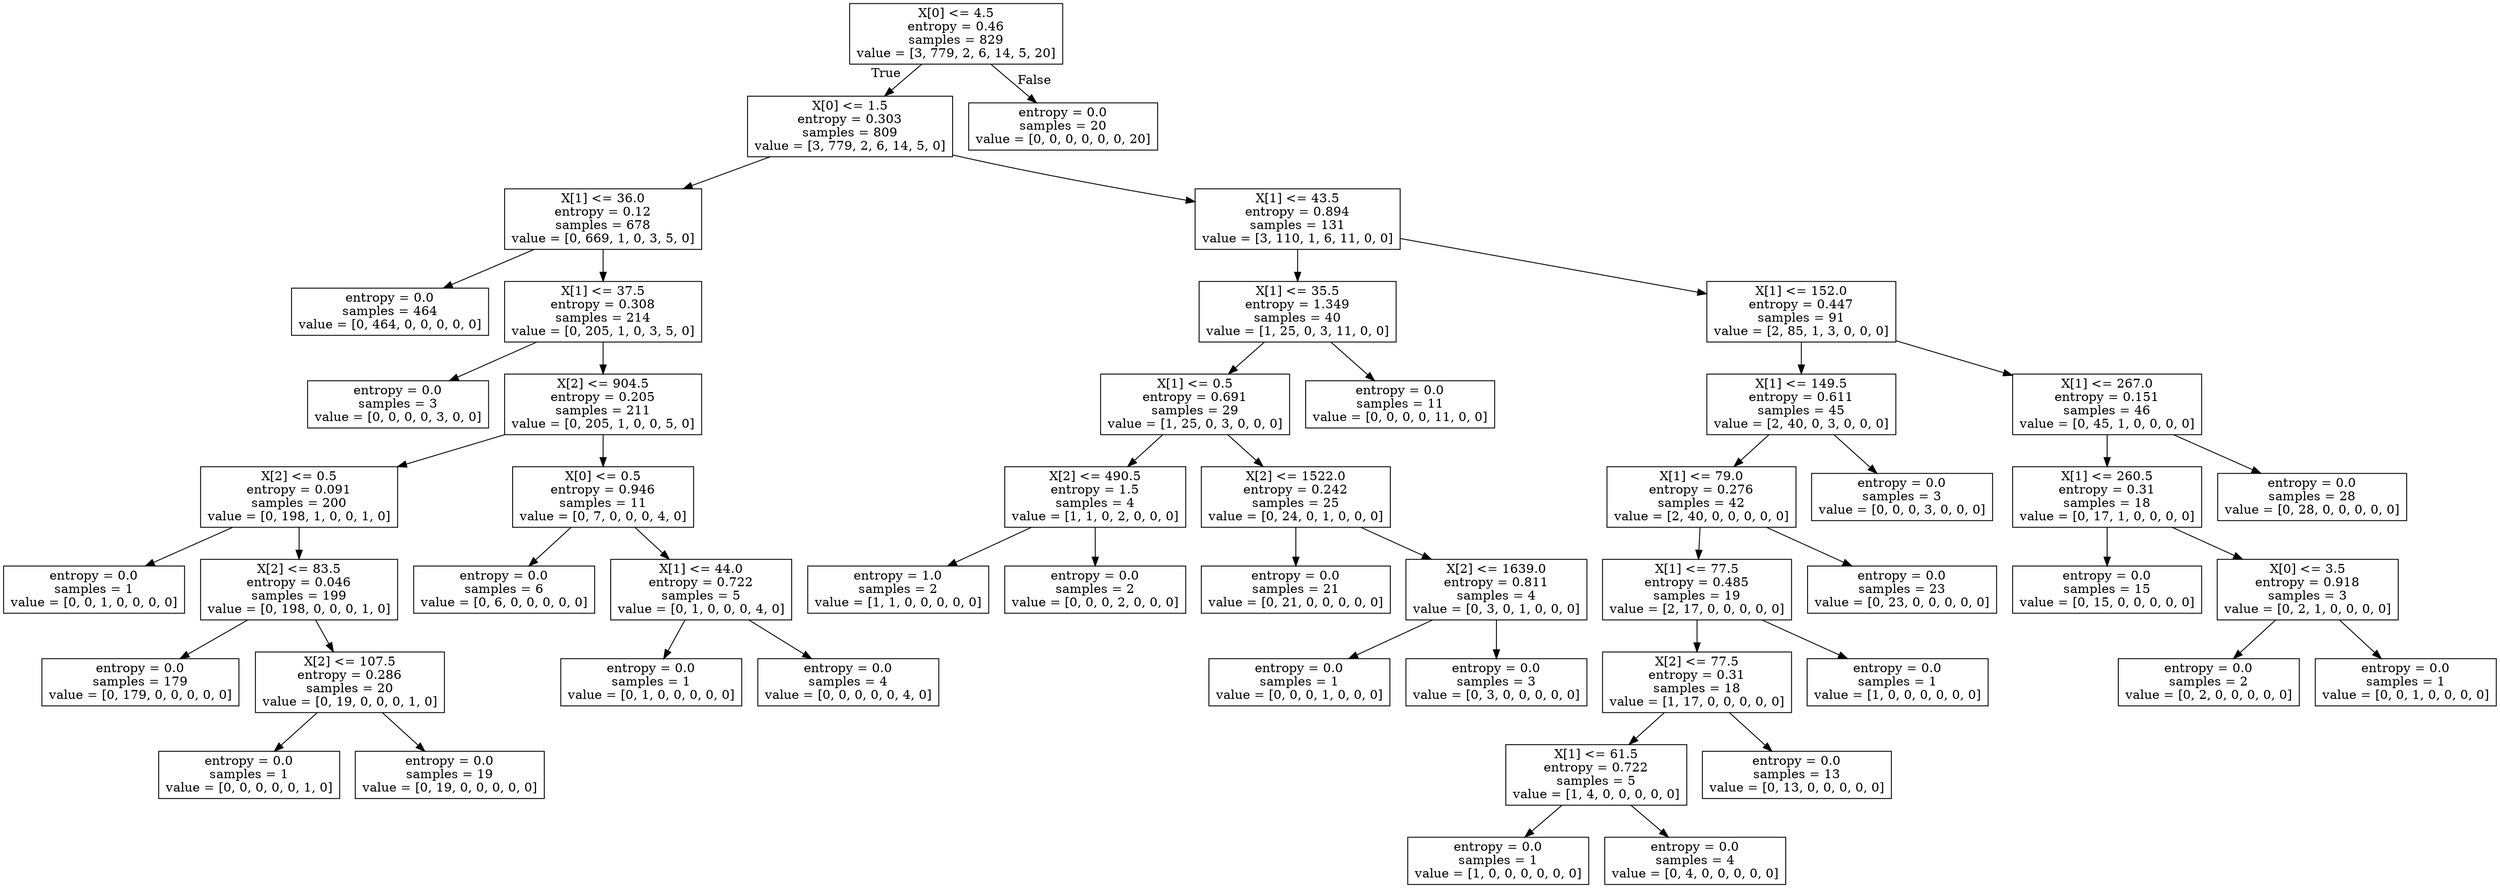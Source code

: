 digraph Tree {
node [shape=box] ;
0 [label="X[0] <= 4.5\nentropy = 0.46\nsamples = 829\nvalue = [3, 779, 2, 6, 14, 5, 20]"] ;
1 [label="X[0] <= 1.5\nentropy = 0.303\nsamples = 809\nvalue = [3, 779, 2, 6, 14, 5, 0]"] ;
0 -> 1 [labeldistance=2.5, labelangle=45, headlabel="True"] ;
2 [label="X[1] <= 36.0\nentropy = 0.12\nsamples = 678\nvalue = [0, 669, 1, 0, 3, 5, 0]"] ;
1 -> 2 ;
3 [label="entropy = 0.0\nsamples = 464\nvalue = [0, 464, 0, 0, 0, 0, 0]"] ;
2 -> 3 ;
4 [label="X[1] <= 37.5\nentropy = 0.308\nsamples = 214\nvalue = [0, 205, 1, 0, 3, 5, 0]"] ;
2 -> 4 ;
5 [label="entropy = 0.0\nsamples = 3\nvalue = [0, 0, 0, 0, 3, 0, 0]"] ;
4 -> 5 ;
6 [label="X[2] <= 904.5\nentropy = 0.205\nsamples = 211\nvalue = [0, 205, 1, 0, 0, 5, 0]"] ;
4 -> 6 ;
7 [label="X[2] <= 0.5\nentropy = 0.091\nsamples = 200\nvalue = [0, 198, 1, 0, 0, 1, 0]"] ;
6 -> 7 ;
8 [label="entropy = 0.0\nsamples = 1\nvalue = [0, 0, 1, 0, 0, 0, 0]"] ;
7 -> 8 ;
9 [label="X[2] <= 83.5\nentropy = 0.046\nsamples = 199\nvalue = [0, 198, 0, 0, 0, 1, 0]"] ;
7 -> 9 ;
10 [label="entropy = 0.0\nsamples = 179\nvalue = [0, 179, 0, 0, 0, 0, 0]"] ;
9 -> 10 ;
11 [label="X[2] <= 107.5\nentropy = 0.286\nsamples = 20\nvalue = [0, 19, 0, 0, 0, 1, 0]"] ;
9 -> 11 ;
12 [label="entropy = 0.0\nsamples = 1\nvalue = [0, 0, 0, 0, 0, 1, 0]"] ;
11 -> 12 ;
13 [label="entropy = 0.0\nsamples = 19\nvalue = [0, 19, 0, 0, 0, 0, 0]"] ;
11 -> 13 ;
14 [label="X[0] <= 0.5\nentropy = 0.946\nsamples = 11\nvalue = [0, 7, 0, 0, 0, 4, 0]"] ;
6 -> 14 ;
15 [label="entropy = 0.0\nsamples = 6\nvalue = [0, 6, 0, 0, 0, 0, 0]"] ;
14 -> 15 ;
16 [label="X[1] <= 44.0\nentropy = 0.722\nsamples = 5\nvalue = [0, 1, 0, 0, 0, 4, 0]"] ;
14 -> 16 ;
17 [label="entropy = 0.0\nsamples = 1\nvalue = [0, 1, 0, 0, 0, 0, 0]"] ;
16 -> 17 ;
18 [label="entropy = 0.0\nsamples = 4\nvalue = [0, 0, 0, 0, 0, 4, 0]"] ;
16 -> 18 ;
19 [label="X[1] <= 43.5\nentropy = 0.894\nsamples = 131\nvalue = [3, 110, 1, 6, 11, 0, 0]"] ;
1 -> 19 ;
20 [label="X[1] <= 35.5\nentropy = 1.349\nsamples = 40\nvalue = [1, 25, 0, 3, 11, 0, 0]"] ;
19 -> 20 ;
21 [label="X[1] <= 0.5\nentropy = 0.691\nsamples = 29\nvalue = [1, 25, 0, 3, 0, 0, 0]"] ;
20 -> 21 ;
22 [label="X[2] <= 490.5\nentropy = 1.5\nsamples = 4\nvalue = [1, 1, 0, 2, 0, 0, 0]"] ;
21 -> 22 ;
23 [label="entropy = 1.0\nsamples = 2\nvalue = [1, 1, 0, 0, 0, 0, 0]"] ;
22 -> 23 ;
24 [label="entropy = 0.0\nsamples = 2\nvalue = [0, 0, 0, 2, 0, 0, 0]"] ;
22 -> 24 ;
25 [label="X[2] <= 1522.0\nentropy = 0.242\nsamples = 25\nvalue = [0, 24, 0, 1, 0, 0, 0]"] ;
21 -> 25 ;
26 [label="entropy = 0.0\nsamples = 21\nvalue = [0, 21, 0, 0, 0, 0, 0]"] ;
25 -> 26 ;
27 [label="X[2] <= 1639.0\nentropy = 0.811\nsamples = 4\nvalue = [0, 3, 0, 1, 0, 0, 0]"] ;
25 -> 27 ;
28 [label="entropy = 0.0\nsamples = 1\nvalue = [0, 0, 0, 1, 0, 0, 0]"] ;
27 -> 28 ;
29 [label="entropy = 0.0\nsamples = 3\nvalue = [0, 3, 0, 0, 0, 0, 0]"] ;
27 -> 29 ;
30 [label="entropy = 0.0\nsamples = 11\nvalue = [0, 0, 0, 0, 11, 0, 0]"] ;
20 -> 30 ;
31 [label="X[1] <= 152.0\nentropy = 0.447\nsamples = 91\nvalue = [2, 85, 1, 3, 0, 0, 0]"] ;
19 -> 31 ;
32 [label="X[1] <= 149.5\nentropy = 0.611\nsamples = 45\nvalue = [2, 40, 0, 3, 0, 0, 0]"] ;
31 -> 32 ;
33 [label="X[1] <= 79.0\nentropy = 0.276\nsamples = 42\nvalue = [2, 40, 0, 0, 0, 0, 0]"] ;
32 -> 33 ;
34 [label="X[1] <= 77.5\nentropy = 0.485\nsamples = 19\nvalue = [2, 17, 0, 0, 0, 0, 0]"] ;
33 -> 34 ;
35 [label="X[2] <= 77.5\nentropy = 0.31\nsamples = 18\nvalue = [1, 17, 0, 0, 0, 0, 0]"] ;
34 -> 35 ;
36 [label="X[1] <= 61.5\nentropy = 0.722\nsamples = 5\nvalue = [1, 4, 0, 0, 0, 0, 0]"] ;
35 -> 36 ;
37 [label="entropy = 0.0\nsamples = 1\nvalue = [1, 0, 0, 0, 0, 0, 0]"] ;
36 -> 37 ;
38 [label="entropy = 0.0\nsamples = 4\nvalue = [0, 4, 0, 0, 0, 0, 0]"] ;
36 -> 38 ;
39 [label="entropy = 0.0\nsamples = 13\nvalue = [0, 13, 0, 0, 0, 0, 0]"] ;
35 -> 39 ;
40 [label="entropy = 0.0\nsamples = 1\nvalue = [1, 0, 0, 0, 0, 0, 0]"] ;
34 -> 40 ;
41 [label="entropy = 0.0\nsamples = 23\nvalue = [0, 23, 0, 0, 0, 0, 0]"] ;
33 -> 41 ;
42 [label="entropy = 0.0\nsamples = 3\nvalue = [0, 0, 0, 3, 0, 0, 0]"] ;
32 -> 42 ;
43 [label="X[1] <= 267.0\nentropy = 0.151\nsamples = 46\nvalue = [0, 45, 1, 0, 0, 0, 0]"] ;
31 -> 43 ;
44 [label="X[1] <= 260.5\nentropy = 0.31\nsamples = 18\nvalue = [0, 17, 1, 0, 0, 0, 0]"] ;
43 -> 44 ;
45 [label="entropy = 0.0\nsamples = 15\nvalue = [0, 15, 0, 0, 0, 0, 0]"] ;
44 -> 45 ;
46 [label="X[0] <= 3.5\nentropy = 0.918\nsamples = 3\nvalue = [0, 2, 1, 0, 0, 0, 0]"] ;
44 -> 46 ;
47 [label="entropy = 0.0\nsamples = 2\nvalue = [0, 2, 0, 0, 0, 0, 0]"] ;
46 -> 47 ;
48 [label="entropy = 0.0\nsamples = 1\nvalue = [0, 0, 1, 0, 0, 0, 0]"] ;
46 -> 48 ;
49 [label="entropy = 0.0\nsamples = 28\nvalue = [0, 28, 0, 0, 0, 0, 0]"] ;
43 -> 49 ;
50 [label="entropy = 0.0\nsamples = 20\nvalue = [0, 0, 0, 0, 0, 0, 20]"] ;
0 -> 50 [labeldistance=2.5, labelangle=-45, headlabel="False"] ;
}